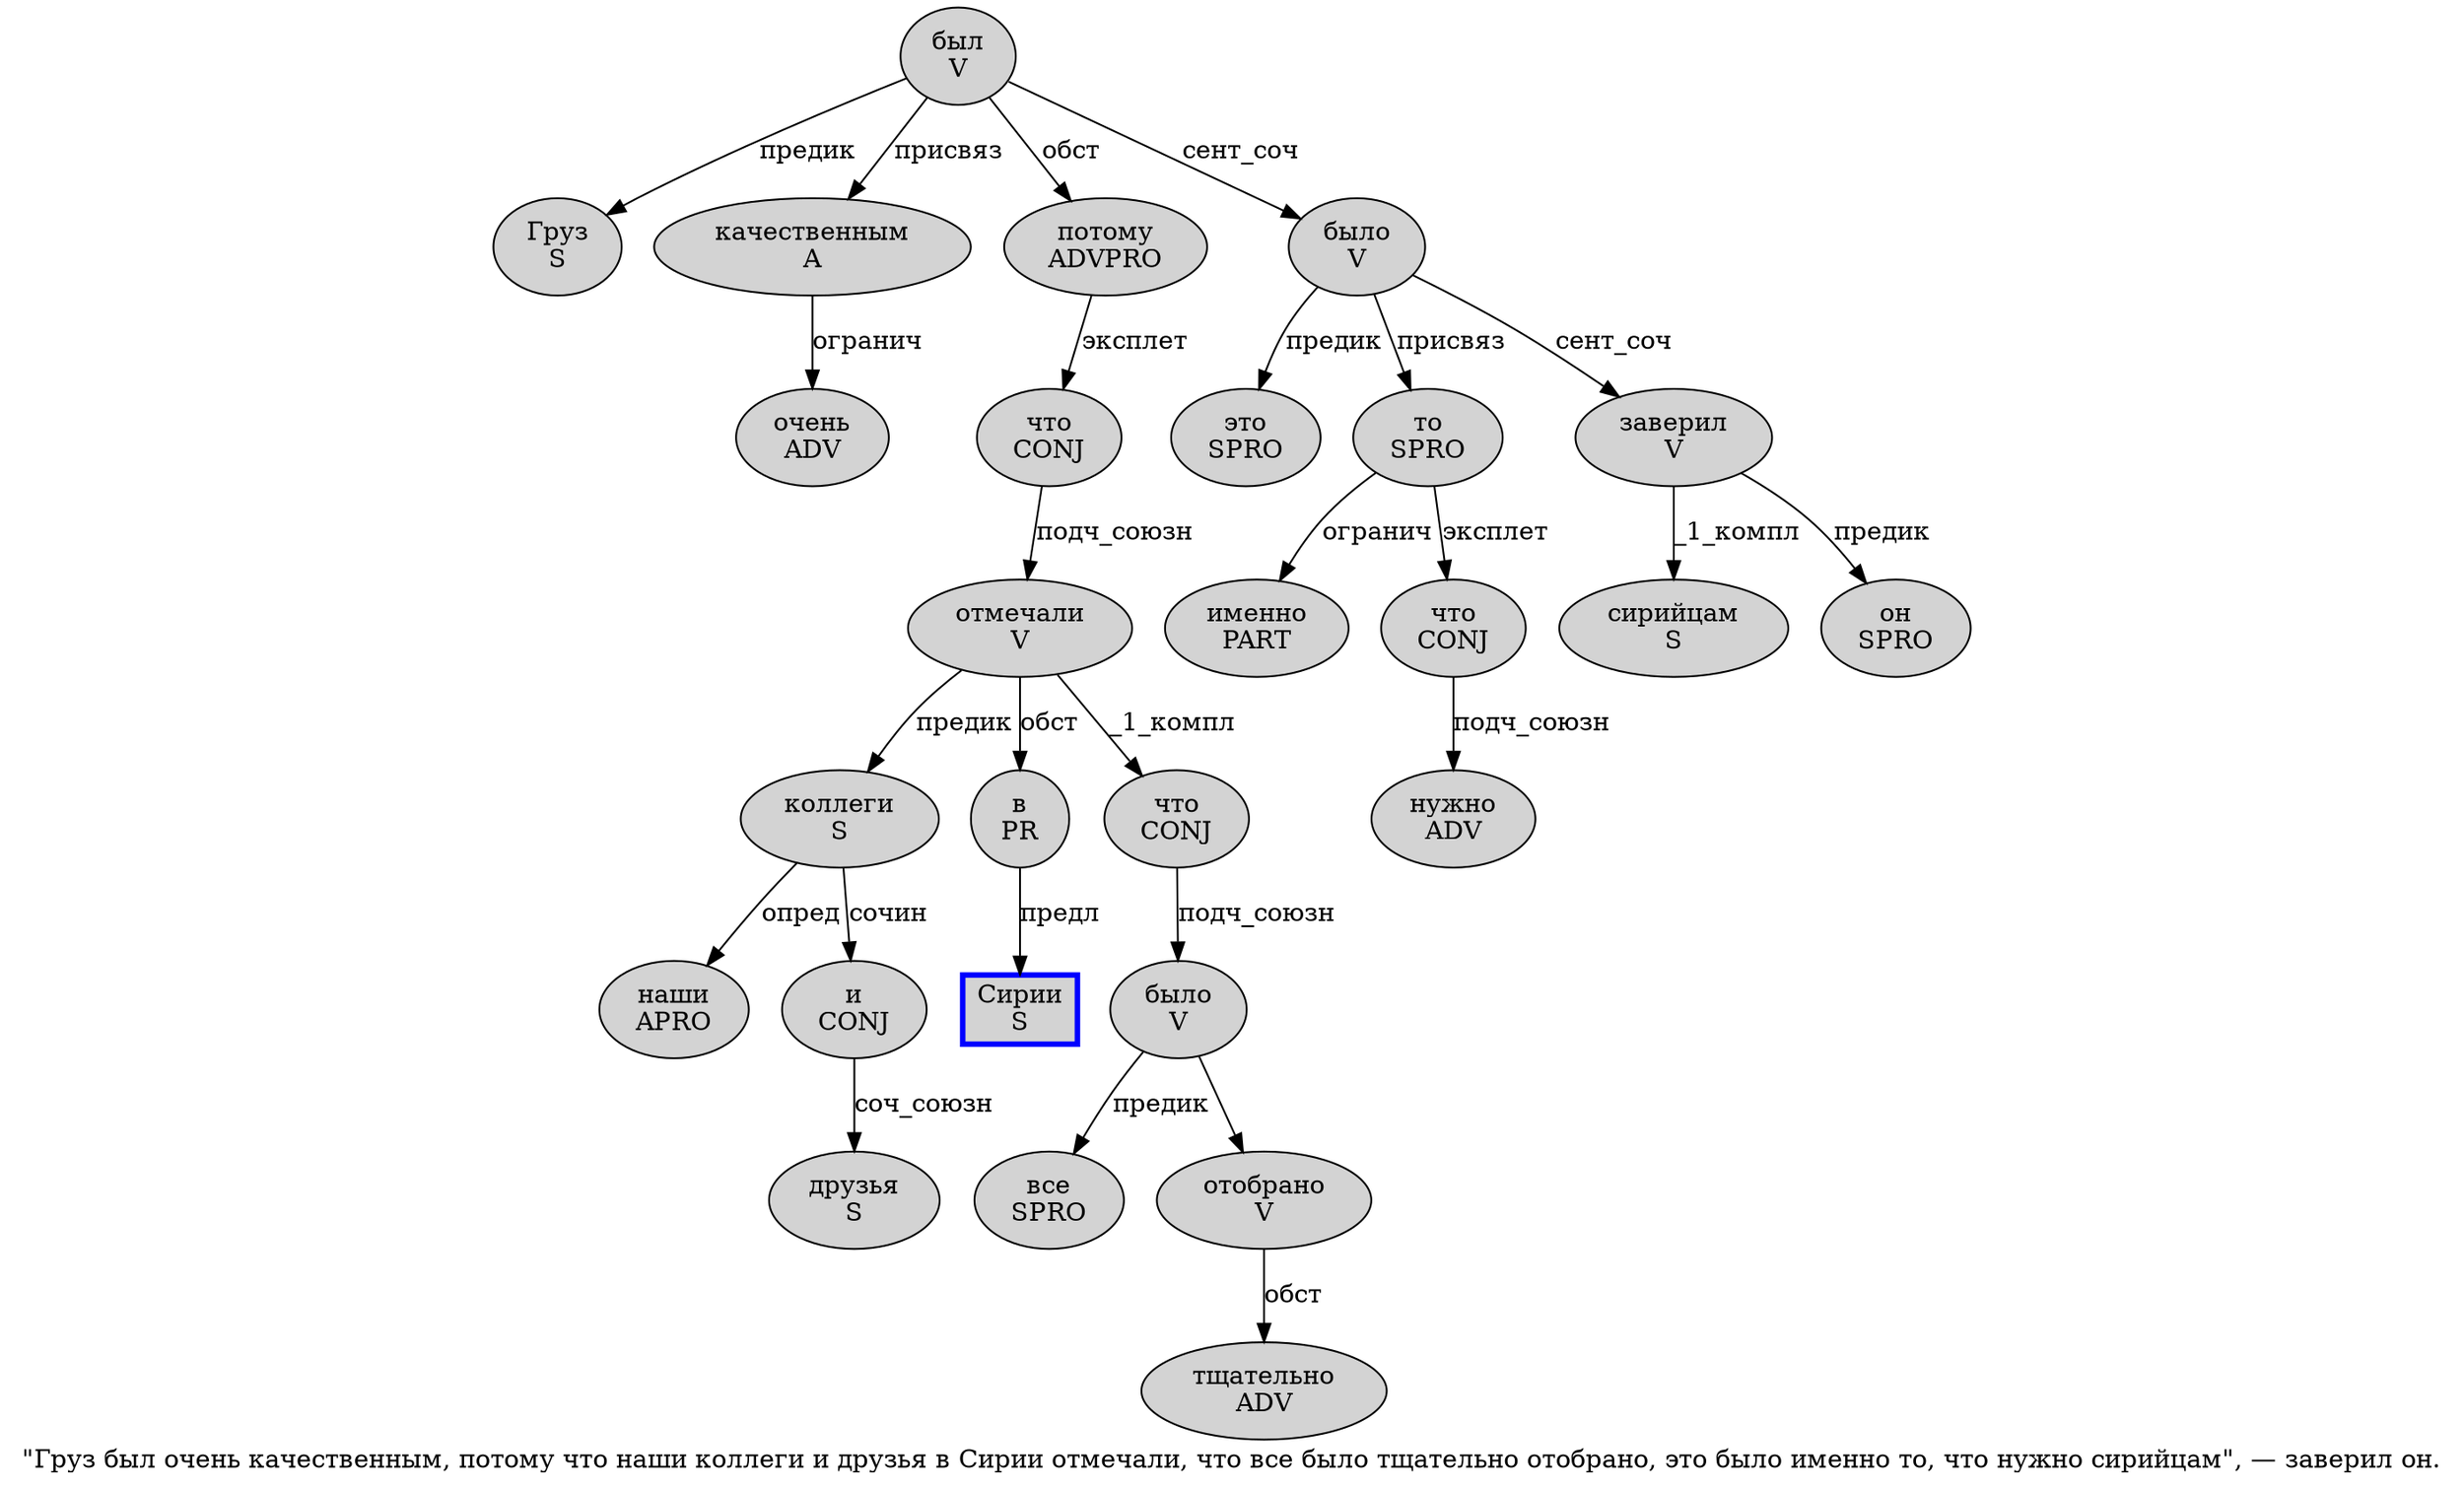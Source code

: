 digraph SENTENCE_514 {
	graph [label="\"Груз был очень качественным, потому что наши коллеги и друзья в Сирии отмечали, что все было тщательно отобрано, это было именно то, что нужно сирийцам\", — заверил он."]
	node [style=filled]
		1 [label="Груз
S" color="" fillcolor=lightgray penwidth=1 shape=ellipse]
		2 [label="был
V" color="" fillcolor=lightgray penwidth=1 shape=ellipse]
		3 [label="очень
ADV" color="" fillcolor=lightgray penwidth=1 shape=ellipse]
		4 [label="качественным
A" color="" fillcolor=lightgray penwidth=1 shape=ellipse]
		6 [label="потому
ADVPRO" color="" fillcolor=lightgray penwidth=1 shape=ellipse]
		7 [label="что
CONJ" color="" fillcolor=lightgray penwidth=1 shape=ellipse]
		8 [label="наши
APRO" color="" fillcolor=lightgray penwidth=1 shape=ellipse]
		9 [label="коллеги
S" color="" fillcolor=lightgray penwidth=1 shape=ellipse]
		10 [label="и
CONJ" color="" fillcolor=lightgray penwidth=1 shape=ellipse]
		11 [label="друзья
S" color="" fillcolor=lightgray penwidth=1 shape=ellipse]
		12 [label="в
PR" color="" fillcolor=lightgray penwidth=1 shape=ellipse]
		13 [label="Сирии
S" color=blue fillcolor=lightgray penwidth=3 shape=box]
		14 [label="отмечали
V" color="" fillcolor=lightgray penwidth=1 shape=ellipse]
		16 [label="что
CONJ" color="" fillcolor=lightgray penwidth=1 shape=ellipse]
		17 [label="все
SPRO" color="" fillcolor=lightgray penwidth=1 shape=ellipse]
		18 [label="было
V" color="" fillcolor=lightgray penwidth=1 shape=ellipse]
		19 [label="тщательно
ADV" color="" fillcolor=lightgray penwidth=1 shape=ellipse]
		20 [label="отобрано
V" color="" fillcolor=lightgray penwidth=1 shape=ellipse]
		22 [label="это
SPRO" color="" fillcolor=lightgray penwidth=1 shape=ellipse]
		23 [label="было
V" color="" fillcolor=lightgray penwidth=1 shape=ellipse]
		24 [label="именно
PART" color="" fillcolor=lightgray penwidth=1 shape=ellipse]
		25 [label="то
SPRO" color="" fillcolor=lightgray penwidth=1 shape=ellipse]
		27 [label="что
CONJ" color="" fillcolor=lightgray penwidth=1 shape=ellipse]
		28 [label="нужно
ADV" color="" fillcolor=lightgray penwidth=1 shape=ellipse]
		29 [label="сирийцам
S" color="" fillcolor=lightgray penwidth=1 shape=ellipse]
		33 [label="заверил
V" color="" fillcolor=lightgray penwidth=1 shape=ellipse]
		34 [label="он
SPRO" color="" fillcolor=lightgray penwidth=1 shape=ellipse]
			10 -> 11 [label="соч_союзн"]
			2 -> 1 [label="предик"]
			2 -> 4 [label="присвяз"]
			2 -> 6 [label="обст"]
			2 -> 23 [label="сент_соч"]
			14 -> 9 [label="предик"]
			14 -> 12 [label="обст"]
			14 -> 16 [label="_1_компл"]
			27 -> 28 [label="подч_союзн"]
			6 -> 7 [label="эксплет"]
			20 -> 19 [label="обст"]
			7 -> 14 [label="подч_союзн"]
			25 -> 24 [label="огранич"]
			25 -> 27 [label="эксплет"]
			4 -> 3 [label="огранич"]
			23 -> 22 [label="предик"]
			23 -> 25 [label="присвяз"]
			23 -> 33 [label="сент_соч"]
			9 -> 8 [label="опред"]
			9 -> 10 [label="сочин"]
			18 -> 17 [label="предик"]
			18 -> 20
			33 -> 29 [label="_1_компл"]
			33 -> 34 [label="предик"]
			12 -> 13 [label="предл"]
			16 -> 18 [label="подч_союзн"]
}